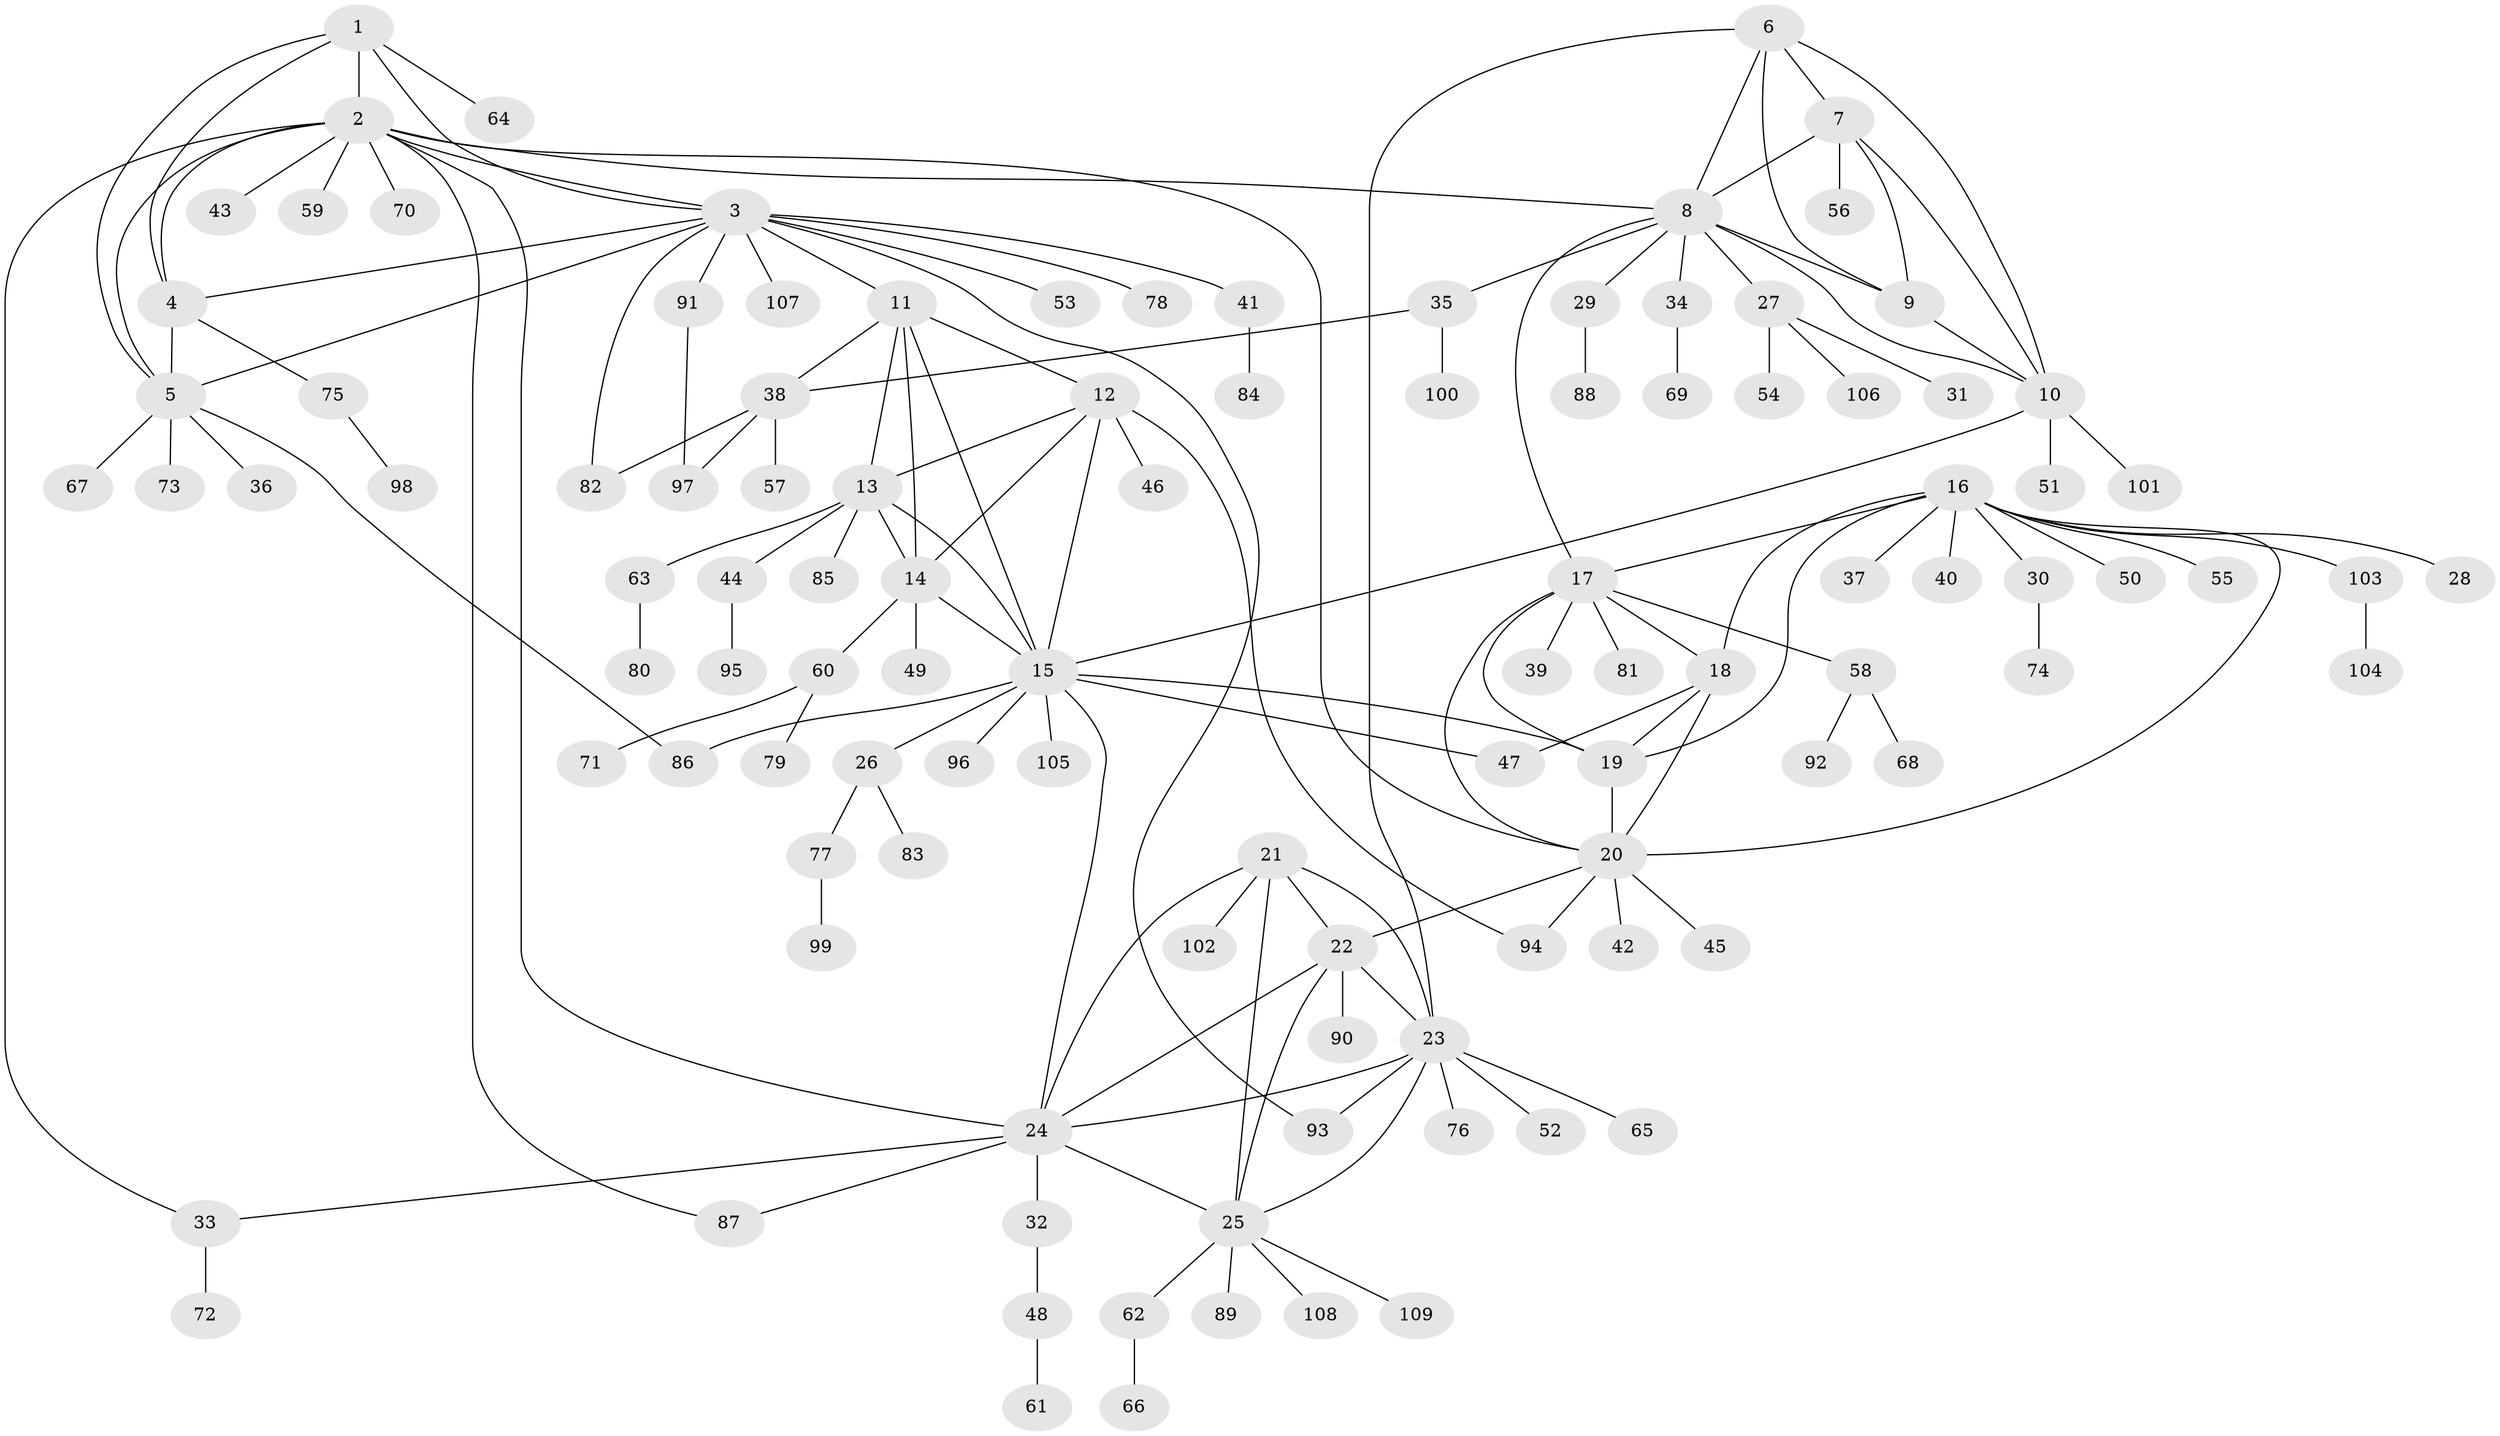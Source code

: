 // Generated by graph-tools (version 1.1) at 2025/11/02/27/25 16:11:37]
// undirected, 109 vertices, 153 edges
graph export_dot {
graph [start="1"]
  node [color=gray90,style=filled];
  1;
  2;
  3;
  4;
  5;
  6;
  7;
  8;
  9;
  10;
  11;
  12;
  13;
  14;
  15;
  16;
  17;
  18;
  19;
  20;
  21;
  22;
  23;
  24;
  25;
  26;
  27;
  28;
  29;
  30;
  31;
  32;
  33;
  34;
  35;
  36;
  37;
  38;
  39;
  40;
  41;
  42;
  43;
  44;
  45;
  46;
  47;
  48;
  49;
  50;
  51;
  52;
  53;
  54;
  55;
  56;
  57;
  58;
  59;
  60;
  61;
  62;
  63;
  64;
  65;
  66;
  67;
  68;
  69;
  70;
  71;
  72;
  73;
  74;
  75;
  76;
  77;
  78;
  79;
  80;
  81;
  82;
  83;
  84;
  85;
  86;
  87;
  88;
  89;
  90;
  91;
  92;
  93;
  94;
  95;
  96;
  97;
  98;
  99;
  100;
  101;
  102;
  103;
  104;
  105;
  106;
  107;
  108;
  109;
  1 -- 2;
  1 -- 3;
  1 -- 4;
  1 -- 5;
  1 -- 64;
  2 -- 3;
  2 -- 4;
  2 -- 5;
  2 -- 8;
  2 -- 20;
  2 -- 24;
  2 -- 33;
  2 -- 43;
  2 -- 59;
  2 -- 70;
  2 -- 87;
  3 -- 4;
  3 -- 5;
  3 -- 11;
  3 -- 41;
  3 -- 53;
  3 -- 78;
  3 -- 82;
  3 -- 91;
  3 -- 93;
  3 -- 107;
  4 -- 5;
  4 -- 75;
  5 -- 36;
  5 -- 67;
  5 -- 73;
  5 -- 86;
  6 -- 7;
  6 -- 8;
  6 -- 9;
  6 -- 10;
  6 -- 23;
  7 -- 8;
  7 -- 9;
  7 -- 10;
  7 -- 56;
  8 -- 9;
  8 -- 10;
  8 -- 17;
  8 -- 27;
  8 -- 29;
  8 -- 34;
  8 -- 35;
  9 -- 10;
  10 -- 15;
  10 -- 51;
  10 -- 101;
  11 -- 12;
  11 -- 13;
  11 -- 14;
  11 -- 15;
  11 -- 38;
  12 -- 13;
  12 -- 14;
  12 -- 15;
  12 -- 46;
  12 -- 94;
  13 -- 14;
  13 -- 15;
  13 -- 44;
  13 -- 63;
  13 -- 85;
  14 -- 15;
  14 -- 49;
  14 -- 60;
  15 -- 19;
  15 -- 24;
  15 -- 26;
  15 -- 47;
  15 -- 86;
  15 -- 96;
  15 -- 105;
  16 -- 17;
  16 -- 18;
  16 -- 19;
  16 -- 20;
  16 -- 28;
  16 -- 30;
  16 -- 37;
  16 -- 40;
  16 -- 50;
  16 -- 55;
  16 -- 103;
  17 -- 18;
  17 -- 19;
  17 -- 20;
  17 -- 39;
  17 -- 58;
  17 -- 81;
  18 -- 19;
  18 -- 20;
  18 -- 47;
  19 -- 20;
  20 -- 22;
  20 -- 42;
  20 -- 45;
  20 -- 94;
  21 -- 22;
  21 -- 23;
  21 -- 24;
  21 -- 25;
  21 -- 102;
  22 -- 23;
  22 -- 24;
  22 -- 25;
  22 -- 90;
  23 -- 24;
  23 -- 25;
  23 -- 52;
  23 -- 65;
  23 -- 76;
  23 -- 93;
  24 -- 25;
  24 -- 32;
  24 -- 33;
  24 -- 87;
  25 -- 62;
  25 -- 89;
  25 -- 108;
  25 -- 109;
  26 -- 77;
  26 -- 83;
  27 -- 31;
  27 -- 54;
  27 -- 106;
  29 -- 88;
  30 -- 74;
  32 -- 48;
  33 -- 72;
  34 -- 69;
  35 -- 38;
  35 -- 100;
  38 -- 57;
  38 -- 82;
  38 -- 97;
  41 -- 84;
  44 -- 95;
  48 -- 61;
  58 -- 68;
  58 -- 92;
  60 -- 71;
  60 -- 79;
  62 -- 66;
  63 -- 80;
  75 -- 98;
  77 -- 99;
  91 -- 97;
  103 -- 104;
}
